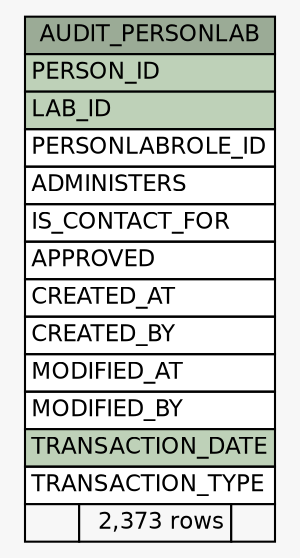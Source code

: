 // dot 2.38.0 on Windows 10 10.0
// SchemaSpy rev Unknown
digraph "AUDIT_PERSONLAB" {
  graph [
    rankdir="RL"
    bgcolor="#f7f7f7"
    nodesep="0.18"
    ranksep="0.46"
    fontname="Helvetica"
    fontsize="11"
  ];
  node [
    fontname="Helvetica"
    fontsize="11"
    shape="plaintext"
  ];
  edge [
    arrowsize="0.8"
  ];
  "AUDIT_PERSONLAB" [
    label=<
    <TABLE BORDER="0" CELLBORDER="1" CELLSPACING="0" BGCOLOR="#ffffff">
      <TR><TD COLSPAN="3" BGCOLOR="#9bab96" ALIGN="CENTER">AUDIT_PERSONLAB</TD></TR>
      <TR><TD PORT="PERSON_ID" COLSPAN="3" BGCOLOR="#bed1b8" ALIGN="LEFT">PERSON_ID</TD></TR>
      <TR><TD PORT="LAB_ID" COLSPAN="3" BGCOLOR="#bed1b8" ALIGN="LEFT">LAB_ID</TD></TR>
      <TR><TD PORT="PERSONLABROLE_ID" COLSPAN="3" ALIGN="LEFT">PERSONLABROLE_ID</TD></TR>
      <TR><TD PORT="ADMINISTERS" COLSPAN="3" ALIGN="LEFT">ADMINISTERS</TD></TR>
      <TR><TD PORT="IS_CONTACT_FOR" COLSPAN="3" ALIGN="LEFT">IS_CONTACT_FOR</TD></TR>
      <TR><TD PORT="APPROVED" COLSPAN="3" ALIGN="LEFT">APPROVED</TD></TR>
      <TR><TD PORT="CREATED_AT" COLSPAN="3" ALIGN="LEFT">CREATED_AT</TD></TR>
      <TR><TD PORT="CREATED_BY" COLSPAN="3" ALIGN="LEFT">CREATED_BY</TD></TR>
      <TR><TD PORT="MODIFIED_AT" COLSPAN="3" ALIGN="LEFT">MODIFIED_AT</TD></TR>
      <TR><TD PORT="MODIFIED_BY" COLSPAN="3" ALIGN="LEFT">MODIFIED_BY</TD></TR>
      <TR><TD PORT="TRANSACTION_DATE" COLSPAN="3" BGCOLOR="#bed1b8" ALIGN="LEFT">TRANSACTION_DATE</TD></TR>
      <TR><TD PORT="TRANSACTION_TYPE" COLSPAN="3" ALIGN="LEFT">TRANSACTION_TYPE</TD></TR>
      <TR><TD ALIGN="LEFT" BGCOLOR="#f7f7f7">  </TD><TD ALIGN="RIGHT" BGCOLOR="#f7f7f7">2,373 rows</TD><TD ALIGN="RIGHT" BGCOLOR="#f7f7f7">  </TD></TR>
    </TABLE>>
    URL="tables/AUDIT_PERSONLAB.html"
    tooltip="AUDIT_PERSONLAB"
  ];
}
